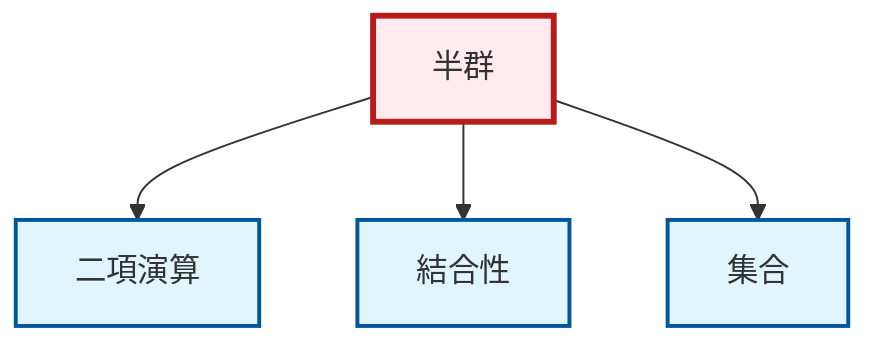 graph TD
    classDef definition fill:#e1f5fe,stroke:#01579b,stroke-width:2px
    classDef theorem fill:#f3e5f5,stroke:#4a148c,stroke-width:2px
    classDef axiom fill:#fff3e0,stroke:#e65100,stroke-width:2px
    classDef example fill:#e8f5e9,stroke:#1b5e20,stroke-width:2px
    classDef current fill:#ffebee,stroke:#b71c1c,stroke-width:3px
    def-associativity["結合性"]:::definition
    def-set["集合"]:::definition
    def-binary-operation["二項演算"]:::definition
    def-semigroup["半群"]:::definition
    def-semigroup --> def-binary-operation
    def-semigroup --> def-associativity
    def-semigroup --> def-set
    class def-semigroup current